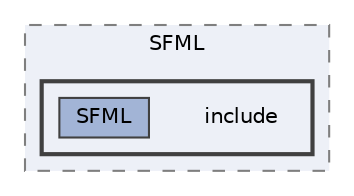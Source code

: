 digraph "External/SFML/include"
{
 // LATEX_PDF_SIZE
  bgcolor="transparent";
  edge [fontname=Helvetica,fontsize=10,labelfontname=Helvetica,labelfontsize=10];
  node [fontname=Helvetica,fontsize=10,shape=box,height=0.2,width=0.4];
  compound=true
  subgraph clusterdir_ff6a2b712a47018547acfb9f9c336102 {
    graph [ bgcolor="#edf0f7", pencolor="grey50", label="SFML", fontname=Helvetica,fontsize=10 style="filled,dashed", URL="dir_ff6a2b712a47018547acfb9f9c336102.html",tooltip=""]
  subgraph clusterdir_321863de9c20835c45112b44b6082b7e {
    graph [ bgcolor="#edf0f7", pencolor="grey25", label="", fontname=Helvetica,fontsize=10 style="filled,bold", URL="dir_321863de9c20835c45112b44b6082b7e.html",tooltip=""]
    dir_321863de9c20835c45112b44b6082b7e [shape=plaintext, label="include"];
  dir_a658a554338ee7c31c071340880fde12 [label="SFML", fillcolor="#a2b4d6", color="grey25", style="filled", URL="dir_a658a554338ee7c31c071340880fde12.html",tooltip=""];
  }
  }
}
